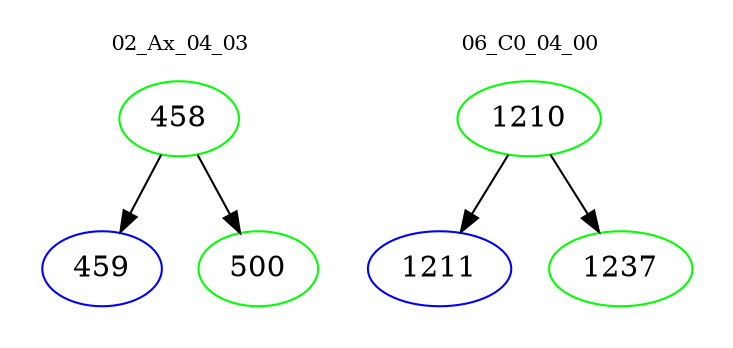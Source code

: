 digraph{
subgraph cluster_0 {
color = white
label = "02_Ax_04_03";
fontsize=10;
T0_458 [label="458", color="green"]
T0_458 -> T0_459 [color="black"]
T0_459 [label="459", color="blue"]
T0_458 -> T0_500 [color="black"]
T0_500 [label="500", color="green"]
}
subgraph cluster_1 {
color = white
label = "06_C0_04_00";
fontsize=10;
T1_1210 [label="1210", color="green"]
T1_1210 -> T1_1211 [color="black"]
T1_1211 [label="1211", color="blue"]
T1_1210 -> T1_1237 [color="black"]
T1_1237 [label="1237", color="green"]
}
}
